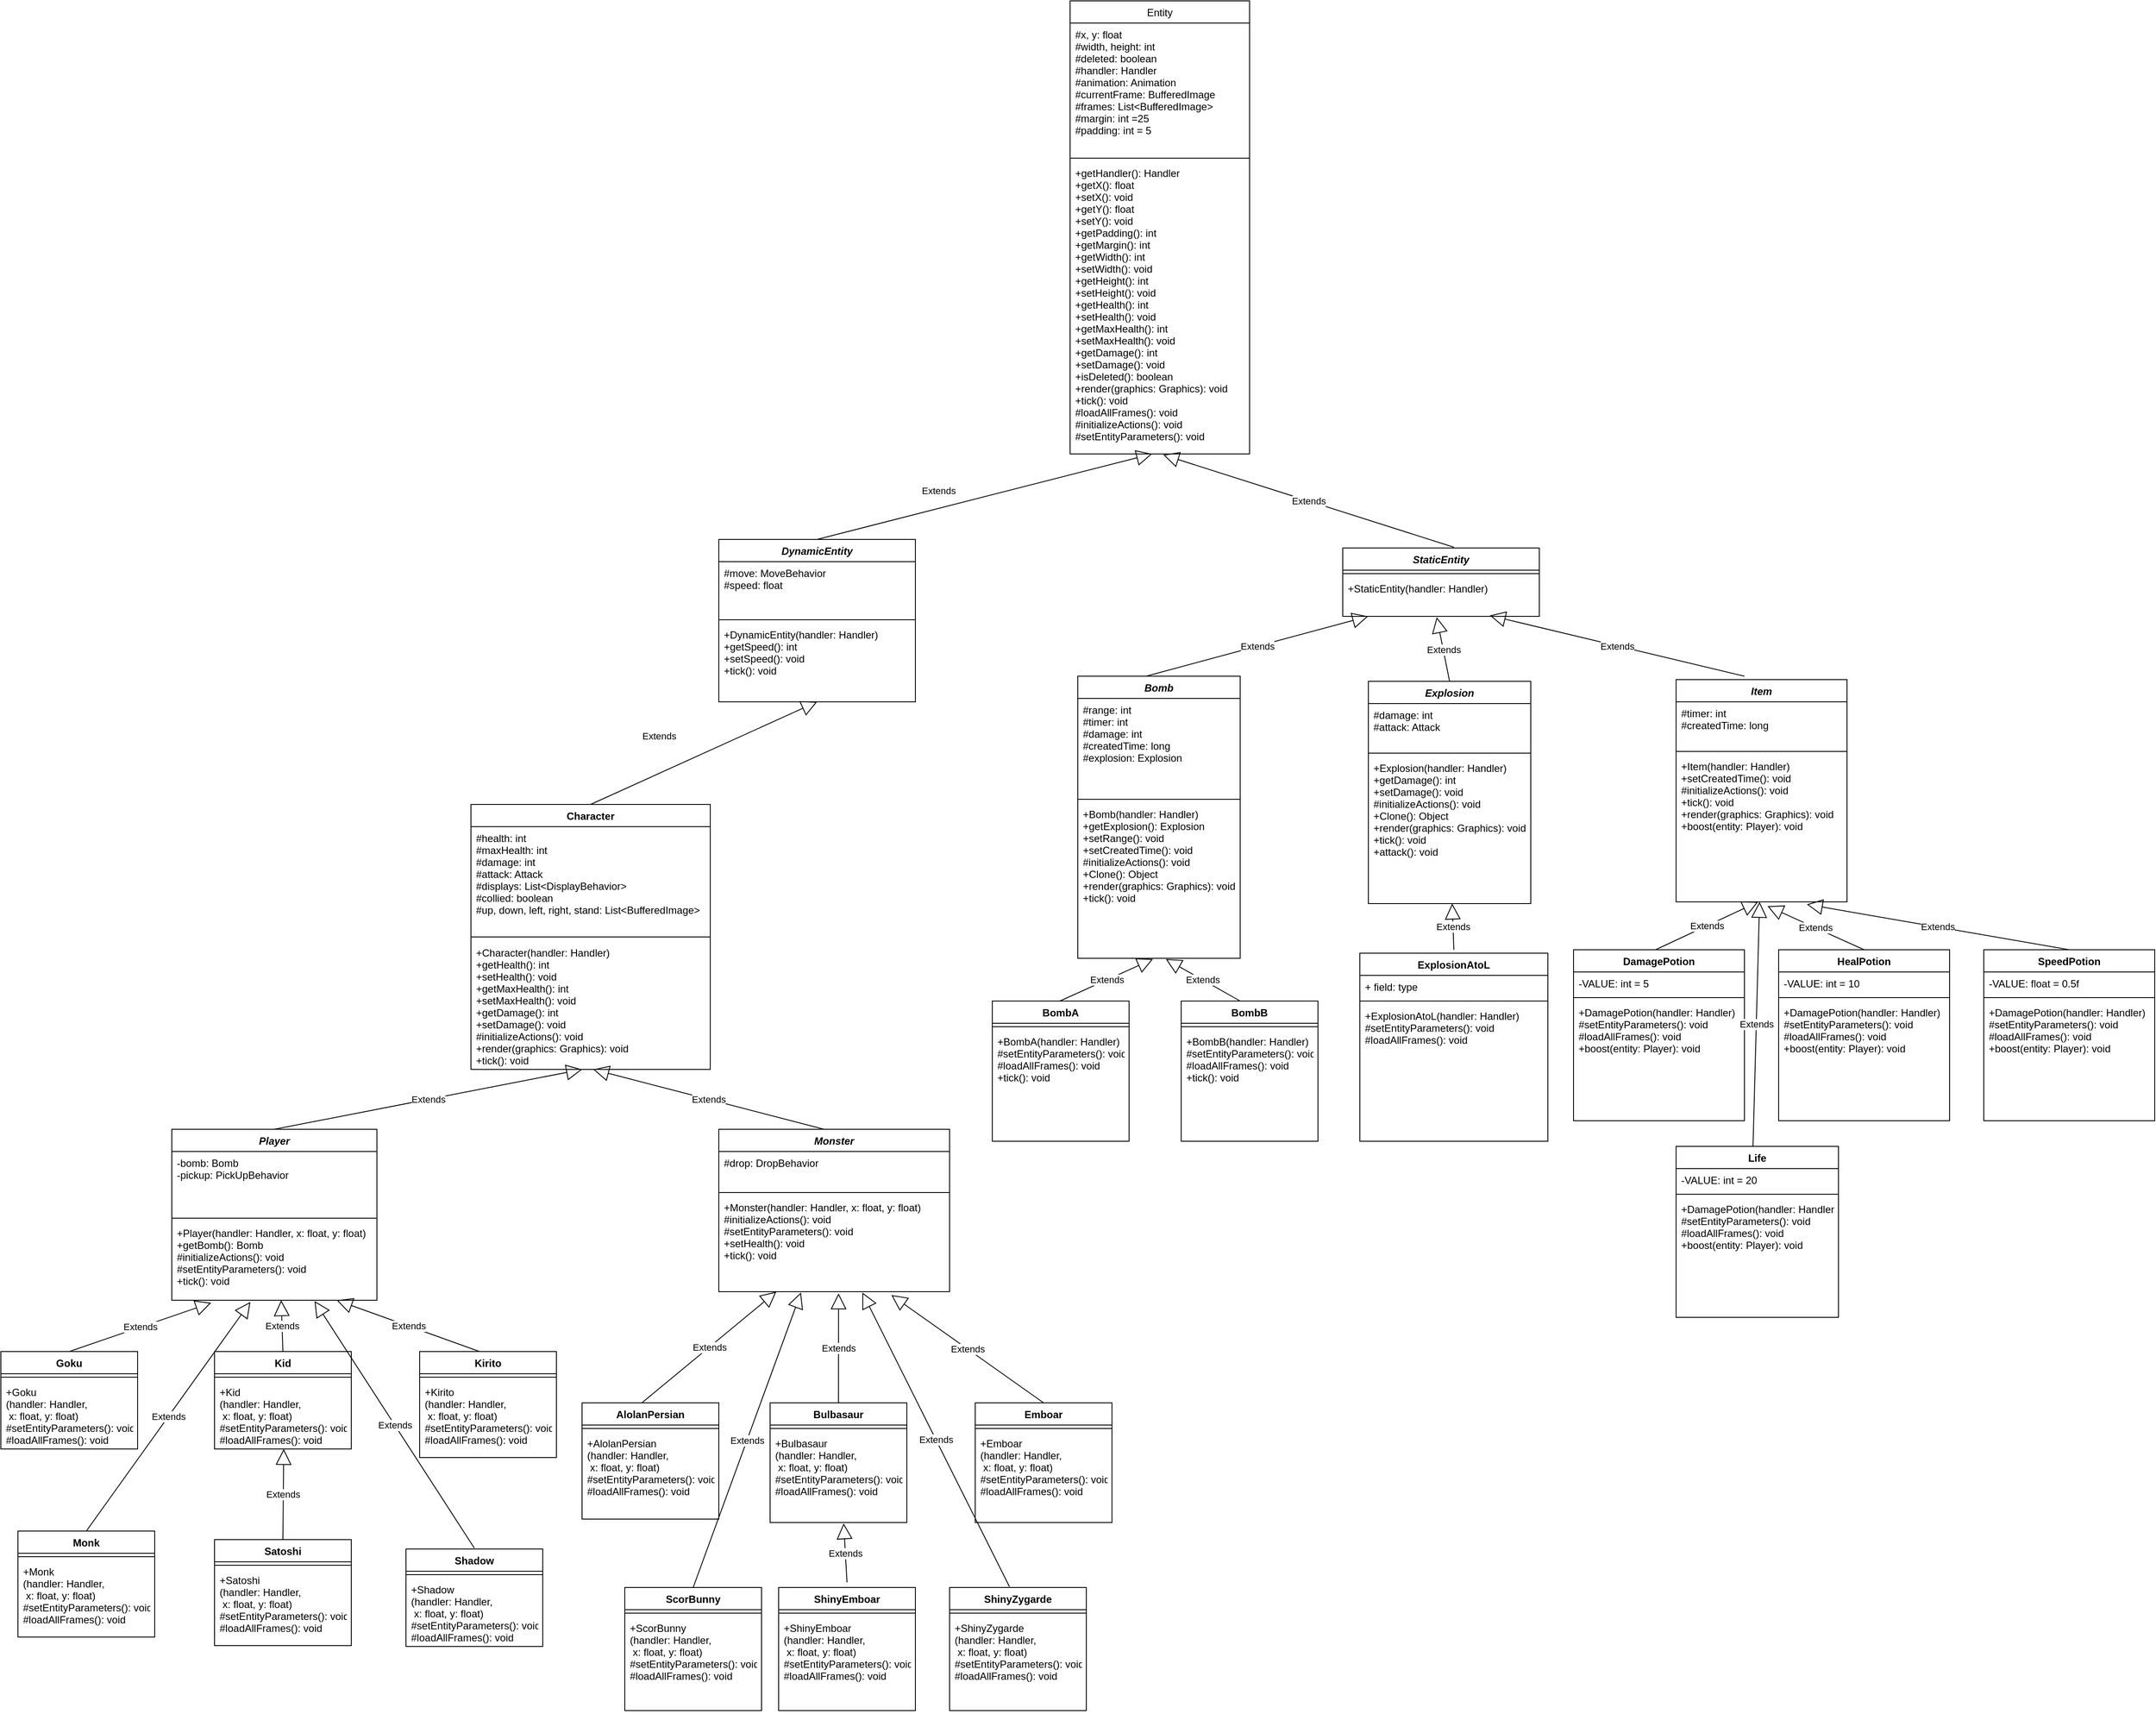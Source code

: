 <mxfile version="13.9.9" type="device"><diagram id="C5RBs43oDa-KdzZeNtuy" name="Page-1"><mxGraphModel dx="1679" dy="494" grid="1" gridSize="10" guides="1" tooltips="1" connect="1" arrows="1" fold="1" page="1" pageScale="1" pageWidth="827" pageHeight="1169" math="0" shadow="0"><root><mxCell id="WIyWlLk6GJQsqaUBKTNV-0"/><mxCell id="WIyWlLk6GJQsqaUBKTNV-1" parent="WIyWlLk6GJQsqaUBKTNV-0"/><mxCell id="0j7hq9uWgcKNxMWrPuO6-0" value="Entity" style="swimlane;fontStyle=0;align=center;verticalAlign=top;childLayout=stackLayout;horizontal=1;startSize=26;horizontalStack=0;resizeParent=1;resizeParentMax=0;resizeLast=0;collapsible=1;marginBottom=0;" parent="WIyWlLk6GJQsqaUBKTNV-1" vertex="1"><mxGeometry x="1031" y="160" width="210" height="530" as="geometry"/></mxCell><mxCell id="0j7hq9uWgcKNxMWrPuO6-1" value="#x, y: float&#10;#width, height: int&#10;#deleted: boolean&#10;#handler: Handler&#10;#animation: Animation&#10;#currentFrame: BufferedImage&#10;#frames: List&lt;BufferedImage&gt;&#10;#margin: int =25&#10;#padding: int = 5&#10;" style="text;strokeColor=none;fillColor=none;align=left;verticalAlign=top;spacingLeft=4;spacingRight=4;overflow=hidden;rotatable=0;points=[[0,0.5],[1,0.5]];portConstraint=eastwest;" parent="0j7hq9uWgcKNxMWrPuO6-0" vertex="1"><mxGeometry y="26" width="210" height="154" as="geometry"/></mxCell><mxCell id="0j7hq9uWgcKNxMWrPuO6-2" value="" style="line;strokeWidth=1;fillColor=none;align=left;verticalAlign=middle;spacingTop=-1;spacingLeft=3;spacingRight=3;rotatable=0;labelPosition=right;points=[];portConstraint=eastwest;" parent="0j7hq9uWgcKNxMWrPuO6-0" vertex="1"><mxGeometry y="180" width="210" height="8" as="geometry"/></mxCell><mxCell id="0j7hq9uWgcKNxMWrPuO6-3" value="+getHandler(): Handler&#10;+getX(): float&#10;+setX(): void&#10;+getY(): float&#10;+setY(): void&#10;+getPadding(): int&#10;+getMargin(): int&#10;+getWidth(): int&#10;+setWidth(): void&#10;+getHeight(): int&#10;+setHeight(): void&#10;+getHealth(): int&#10;+setHealth(): void&#10;+getMaxHealth(): int&#10;+setMaxHealth(): void&#10;+getDamage(): int&#10;+setDamage(): void&#10;+isDeleted(): boolean&#10;+render(graphics: Graphics): void&#10;+tick(): void&#10;#loadAllFrames(): void&#10;#initializeActions(): void&#10;#setEntityParameters(): void&#10;&#10;" style="text;strokeColor=none;fillColor=none;align=left;verticalAlign=top;spacingLeft=4;spacingRight=4;overflow=hidden;rotatable=0;points=[[0,0.5],[1,0.5]];portConstraint=eastwest;" parent="0j7hq9uWgcKNxMWrPuO6-0" vertex="1"><mxGeometry y="188" width="210" height="342" as="geometry"/></mxCell><mxCell id="0j7hq9uWgcKNxMWrPuO6-4" value="DynamicEntity" style="swimlane;fontStyle=3;align=center;verticalAlign=top;childLayout=stackLayout;horizontal=1;startSize=26;horizontalStack=0;resizeParent=1;resizeParentMax=0;resizeLast=0;collapsible=1;marginBottom=0;" parent="WIyWlLk6GJQsqaUBKTNV-1" vertex="1"><mxGeometry x="620" y="790" width="230" height="190" as="geometry"/></mxCell><mxCell id="0j7hq9uWgcKNxMWrPuO6-5" value="#move: MoveBehavior&#10;#speed: float&#10;" style="text;strokeColor=none;fillColor=none;align=left;verticalAlign=top;spacingLeft=4;spacingRight=4;overflow=hidden;rotatable=0;points=[[0,0.5],[1,0.5]];portConstraint=eastwest;" parent="0j7hq9uWgcKNxMWrPuO6-4" vertex="1"><mxGeometry y="26" width="230" height="64" as="geometry"/></mxCell><mxCell id="0j7hq9uWgcKNxMWrPuO6-6" value="" style="line;strokeWidth=1;fillColor=none;align=left;verticalAlign=middle;spacingTop=-1;spacingLeft=3;spacingRight=3;rotatable=0;labelPosition=right;points=[];portConstraint=eastwest;" parent="0j7hq9uWgcKNxMWrPuO6-4" vertex="1"><mxGeometry y="90" width="230" height="8" as="geometry"/></mxCell><mxCell id="0j7hq9uWgcKNxMWrPuO6-7" value="+DynamicEntity(handler: Handler)&#10;+getSpeed(): int&#10;+setSpeed(): void&#10;+tick(): void" style="text;strokeColor=none;fillColor=none;align=left;verticalAlign=top;spacingLeft=4;spacingRight=4;overflow=hidden;rotatable=0;points=[[0,0.5],[1,0.5]];portConstraint=eastwest;" parent="0j7hq9uWgcKNxMWrPuO6-4" vertex="1"><mxGeometry y="98" width="230" height="92" as="geometry"/></mxCell><mxCell id="0j7hq9uWgcKNxMWrPuO6-9" value="Extends" style="endArrow=block;endSize=16;endFill=0;html=1;exitX=0.5;exitY=0;exitDx=0;exitDy=0;entryX=0.457;entryY=1;entryDx=0;entryDy=0;entryPerimeter=0;" parent="WIyWlLk6GJQsqaUBKTNV-1" source="0j7hq9uWgcKNxMWrPuO6-4" target="0j7hq9uWgcKNxMWrPuO6-3" edge="1"><mxGeometry x="-0.25" y="20" width="160" relative="1" as="geometry"><mxPoint x="230" y="770" as="sourcePoint"/><mxPoint x="390" y="770" as="targetPoint"/><Array as="points"/><mxPoint as="offset"/></mxGeometry></mxCell><mxCell id="0j7hq9uWgcKNxMWrPuO6-14" value="Extends" style="endArrow=block;endSize=16;endFill=0;html=1;entryX=0.5;entryY=1;entryDx=0;entryDy=0;entryPerimeter=0;exitX=0.5;exitY=0;exitDx=0;exitDy=0;" parent="WIyWlLk6GJQsqaUBKTNV-1" source="0j7hq9uWgcKNxMWrPuO6-17" target="0j7hq9uWgcKNxMWrPuO6-7" edge="1"><mxGeometry x="-0.275" y="40" width="160" relative="1" as="geometry"><mxPoint x="240" y="1090" as="sourcePoint"/><mxPoint x="420" y="1060" as="targetPoint"/><Array as="points"/><mxPoint as="offset"/></mxGeometry></mxCell><mxCell id="0j7hq9uWgcKNxMWrPuO6-17" value="Character" style="swimlane;fontStyle=1;align=center;verticalAlign=top;childLayout=stackLayout;horizontal=1;startSize=26;horizontalStack=0;resizeParent=1;resizeParentMax=0;resizeLast=0;collapsible=1;marginBottom=0;" parent="WIyWlLk6GJQsqaUBKTNV-1" vertex="1"><mxGeometry x="330" y="1100" width="280" height="310" as="geometry"/></mxCell><mxCell id="0j7hq9uWgcKNxMWrPuO6-18" value="#health: int&#10;#maxHealth: int&#10;#damage: int&#10;#attack: Attack&#10;#displays: List&lt;DisplayBehavior&gt;&#10;#collied: boolean&#10;#up, down, left, right, stand: List&lt;BufferedImage&gt; &#10;" style="text;strokeColor=none;fillColor=none;align=left;verticalAlign=top;spacingLeft=4;spacingRight=4;overflow=hidden;rotatable=0;points=[[0,0.5],[1,0.5]];portConstraint=eastwest;" parent="0j7hq9uWgcKNxMWrPuO6-17" vertex="1"><mxGeometry y="26" width="280" height="124" as="geometry"/></mxCell><mxCell id="0j7hq9uWgcKNxMWrPuO6-19" value="" style="line;strokeWidth=1;fillColor=none;align=left;verticalAlign=middle;spacingTop=-1;spacingLeft=3;spacingRight=3;rotatable=0;labelPosition=right;points=[];portConstraint=eastwest;" parent="0j7hq9uWgcKNxMWrPuO6-17" vertex="1"><mxGeometry y="150" width="280" height="10" as="geometry"/></mxCell><mxCell id="0j7hq9uWgcKNxMWrPuO6-20" value="+Character(handler: Handler)&#10;+getHealth(): int&#10;+setHealth(): void&#10;+getMaxHealth(): int&#10;+setMaxHealth(): void&#10;+getDamage(): int&#10;+setDamage(): void&#10;#initializeActions(): void&#10;+render(graphics: Graphics): void&#10;+tick(): void&#10;" style="text;strokeColor=none;fillColor=none;align=left;verticalAlign=top;spacingLeft=4;spacingRight=4;overflow=hidden;rotatable=0;points=[[0,0.5],[1,0.5]];portConstraint=eastwest;" parent="0j7hq9uWgcKNxMWrPuO6-17" vertex="1"><mxGeometry y="160" width="280" height="150" as="geometry"/></mxCell><mxCell id="0j7hq9uWgcKNxMWrPuO6-21" value="Player" style="swimlane;fontStyle=3;align=center;verticalAlign=top;childLayout=stackLayout;horizontal=1;startSize=26;horizontalStack=0;resizeParent=1;resizeParentMax=0;resizeLast=0;collapsible=1;marginBottom=0;" parent="WIyWlLk6GJQsqaUBKTNV-1" vertex="1"><mxGeometry x="-20" y="1480" width="240" height="200" as="geometry"/></mxCell><mxCell id="0j7hq9uWgcKNxMWrPuO6-22" value="-bomb: Bomb&#10;-pickup: PickUpBehavior&#10;" style="text;strokeColor=none;fillColor=none;align=left;verticalAlign=top;spacingLeft=4;spacingRight=4;overflow=hidden;rotatable=0;points=[[0,0.5],[1,0.5]];portConstraint=eastwest;" parent="0j7hq9uWgcKNxMWrPuO6-21" vertex="1"><mxGeometry y="26" width="240" height="74" as="geometry"/></mxCell><mxCell id="0j7hq9uWgcKNxMWrPuO6-23" value="" style="line;strokeWidth=1;fillColor=none;align=left;verticalAlign=middle;spacingTop=-1;spacingLeft=3;spacingRight=3;rotatable=0;labelPosition=right;points=[];portConstraint=eastwest;" parent="0j7hq9uWgcKNxMWrPuO6-21" vertex="1"><mxGeometry y="100" width="240" height="8" as="geometry"/></mxCell><mxCell id="0j7hq9uWgcKNxMWrPuO6-24" value="+Player(handler: Handler, x: float, y: float)&#10;+getBomb(): Bomb&#10;#initializeActions(): void&#10;#setEntityParameters(): void&#10;+tick(): void&#10;&#10;" style="text;strokeColor=none;fillColor=none;align=left;verticalAlign=top;spacingLeft=4;spacingRight=4;overflow=hidden;rotatable=0;points=[[0,0.5],[1,0.5]];portConstraint=eastwest;" parent="0j7hq9uWgcKNxMWrPuO6-21" vertex="1"><mxGeometry y="108" width="240" height="92" as="geometry"/></mxCell><mxCell id="0j7hq9uWgcKNxMWrPuO6-25" value="Monster" style="swimlane;fontStyle=3;align=center;verticalAlign=top;childLayout=stackLayout;horizontal=1;startSize=26;horizontalStack=0;resizeParent=1;resizeParentMax=0;resizeLast=0;collapsible=1;marginBottom=0;" parent="WIyWlLk6GJQsqaUBKTNV-1" vertex="1"><mxGeometry x="620" y="1480" width="270" height="190" as="geometry"/></mxCell><mxCell id="0j7hq9uWgcKNxMWrPuO6-26" value="#drop: DropBehavior&#10;" style="text;strokeColor=none;fillColor=none;align=left;verticalAlign=top;spacingLeft=4;spacingRight=4;overflow=hidden;rotatable=0;points=[[0,0.5],[1,0.5]];portConstraint=eastwest;" parent="0j7hq9uWgcKNxMWrPuO6-25" vertex="1"><mxGeometry y="26" width="270" height="44" as="geometry"/></mxCell><mxCell id="0j7hq9uWgcKNxMWrPuO6-27" value="" style="line;strokeWidth=1;fillColor=none;align=left;verticalAlign=middle;spacingTop=-1;spacingLeft=3;spacingRight=3;rotatable=0;labelPosition=right;points=[];portConstraint=eastwest;" parent="0j7hq9uWgcKNxMWrPuO6-25" vertex="1"><mxGeometry y="70" width="270" height="8" as="geometry"/></mxCell><mxCell id="0j7hq9uWgcKNxMWrPuO6-28" value="+Monster(handler: Handler, x: float, y: float)&#10;#initializeActions(): void&#10;#setEntityParameters(): void&#10;+setHealth(): void&#10;+tick(): void&#10;&#10;" style="text;strokeColor=none;fillColor=none;align=left;verticalAlign=top;spacingLeft=4;spacingRight=4;overflow=hidden;rotatable=0;points=[[0,0.5],[1,0.5]];portConstraint=eastwest;" parent="0j7hq9uWgcKNxMWrPuO6-25" vertex="1"><mxGeometry y="78" width="270" height="112" as="geometry"/></mxCell><mxCell id="0j7hq9uWgcKNxMWrPuO6-29" value="Extends" style="endArrow=block;endSize=16;endFill=0;html=1;exitX=0.5;exitY=0;exitDx=0;exitDy=0;" parent="WIyWlLk6GJQsqaUBKTNV-1" source="0j7hq9uWgcKNxMWrPuO6-21" edge="1"><mxGeometry width="160" relative="1" as="geometry"><mxPoint x="240" y="1470" as="sourcePoint"/><mxPoint x="460" y="1410" as="targetPoint"/><Array as="points"/></mxGeometry></mxCell><mxCell id="0j7hq9uWgcKNxMWrPuO6-30" value="Extends" style="endArrow=block;endSize=16;endFill=0;html=1;exitX=0.456;exitY=0;exitDx=0;exitDy=0;exitPerimeter=0;entryX=0.511;entryY=1;entryDx=0;entryDy=0;entryPerimeter=0;" parent="WIyWlLk6GJQsqaUBKTNV-1" source="0j7hq9uWgcKNxMWrPuO6-25" target="0j7hq9uWgcKNxMWrPuO6-20" edge="1"><mxGeometry width="160" relative="1" as="geometry"><mxPoint x="600" y="1470" as="sourcePoint"/><mxPoint x="760" y="1470" as="targetPoint"/><Array as="points"/></mxGeometry></mxCell><mxCell id="0j7hq9uWgcKNxMWrPuO6-31" value="AlolanPersian" style="swimlane;fontStyle=1;align=center;verticalAlign=top;childLayout=stackLayout;horizontal=1;startSize=26;horizontalStack=0;resizeParent=1;resizeParentMax=0;resizeLast=0;collapsible=1;marginBottom=0;" parent="WIyWlLk6GJQsqaUBKTNV-1" vertex="1"><mxGeometry x="460" y="1800" width="160" height="136" as="geometry"/></mxCell><mxCell id="0j7hq9uWgcKNxMWrPuO6-56" value="Extends" style="endArrow=block;endSize=16;endFill=0;html=1;" parent="0j7hq9uWgcKNxMWrPuO6-31" target="0j7hq9uWgcKNxMWrPuO6-28" edge="1"><mxGeometry width="160" relative="1" as="geometry"><mxPoint x="70" as="sourcePoint"/><mxPoint x="230" as="targetPoint"/></mxGeometry></mxCell><mxCell id="0j7hq9uWgcKNxMWrPuO6-33" value="" style="line;strokeWidth=1;fillColor=none;align=left;verticalAlign=middle;spacingTop=-1;spacingLeft=3;spacingRight=3;rotatable=0;labelPosition=right;points=[];portConstraint=eastwest;" parent="0j7hq9uWgcKNxMWrPuO6-31" vertex="1"><mxGeometry y="26" width="160" height="8" as="geometry"/></mxCell><mxCell id="0j7hq9uWgcKNxMWrPuO6-34" value="+AlolanPersian&#10;(handler: Handler,&#10; x: float, y: float)&#10;#setEntityParameters(): void&#10;#loadAllFrames(): void&#10;&#10;" style="text;strokeColor=none;fillColor=none;align=left;verticalAlign=top;spacingLeft=4;spacingRight=4;overflow=hidden;rotatable=0;points=[[0,0.5],[1,0.5]];portConstraint=eastwest;" parent="0j7hq9uWgcKNxMWrPuO6-31" vertex="1"><mxGeometry y="34" width="160" height="102" as="geometry"/></mxCell><mxCell id="0j7hq9uWgcKNxMWrPuO6-35" value="Bulbasaur" style="swimlane;fontStyle=1;align=center;verticalAlign=top;childLayout=stackLayout;horizontal=1;startSize=26;horizontalStack=0;resizeParent=1;resizeParentMax=0;resizeLast=0;collapsible=1;marginBottom=0;" parent="WIyWlLk6GJQsqaUBKTNV-1" vertex="1"><mxGeometry x="680" y="1800" width="160" height="140" as="geometry"/></mxCell><mxCell id="0j7hq9uWgcKNxMWrPuO6-57" value="Extends" style="endArrow=block;endSize=16;endFill=0;html=1;entryX=0.519;entryY=1.018;entryDx=0;entryDy=0;entryPerimeter=0;" parent="0j7hq9uWgcKNxMWrPuO6-35" target="0j7hq9uWgcKNxMWrPuO6-28" edge="1"><mxGeometry width="160" relative="1" as="geometry"><mxPoint x="80" as="sourcePoint"/><mxPoint x="240" as="targetPoint"/></mxGeometry></mxCell><mxCell id="0j7hq9uWgcKNxMWrPuO6-37" value="" style="line;strokeWidth=1;fillColor=none;align=left;verticalAlign=middle;spacingTop=-1;spacingLeft=3;spacingRight=3;rotatable=0;labelPosition=right;points=[];portConstraint=eastwest;" parent="0j7hq9uWgcKNxMWrPuO6-35" vertex="1"><mxGeometry y="26" width="160" height="8" as="geometry"/></mxCell><mxCell id="0j7hq9uWgcKNxMWrPuO6-38" value="+Bulbasaur&#10;(handler: Handler,&#10; x: float, y: float)&#10;#setEntityParameters(): void&#10;#loadAllFrames(): void&#10;&#10;" style="text;strokeColor=none;fillColor=none;align=left;verticalAlign=top;spacingLeft=4;spacingRight=4;overflow=hidden;rotatable=0;points=[[0,0.5],[1,0.5]];portConstraint=eastwest;" parent="0j7hq9uWgcKNxMWrPuO6-35" vertex="1"><mxGeometry y="34" width="160" height="106" as="geometry"/></mxCell><mxCell id="0j7hq9uWgcKNxMWrPuO6-39" value="Emboar" style="swimlane;fontStyle=1;align=center;verticalAlign=top;childLayout=stackLayout;horizontal=1;startSize=26;horizontalStack=0;resizeParent=1;resizeParentMax=0;resizeLast=0;collapsible=1;marginBottom=0;" parent="WIyWlLk6GJQsqaUBKTNV-1" vertex="1"><mxGeometry x="920" y="1800" width="160" height="140" as="geometry"/></mxCell><mxCell id="0j7hq9uWgcKNxMWrPuO6-58" value="Extends" style="endArrow=block;endSize=16;endFill=0;html=1;entryX=0.748;entryY=1.036;entryDx=0;entryDy=0;entryPerimeter=0;" parent="0j7hq9uWgcKNxMWrPuO6-39" target="0j7hq9uWgcKNxMWrPuO6-28" edge="1"><mxGeometry width="160" relative="1" as="geometry"><mxPoint x="80" as="sourcePoint"/><mxPoint x="240" as="targetPoint"/></mxGeometry></mxCell><mxCell id="0j7hq9uWgcKNxMWrPuO6-41" value="" style="line;strokeWidth=1;fillColor=none;align=left;verticalAlign=middle;spacingTop=-1;spacingLeft=3;spacingRight=3;rotatable=0;labelPosition=right;points=[];portConstraint=eastwest;" parent="0j7hq9uWgcKNxMWrPuO6-39" vertex="1"><mxGeometry y="26" width="160" height="8" as="geometry"/></mxCell><mxCell id="0j7hq9uWgcKNxMWrPuO6-42" value="+Emboar&#10;(handler: Handler,&#10; x: float, y: float)&#10;#setEntityParameters(): void&#10;#loadAllFrames(): void&#10;&#10;" style="text;strokeColor=none;fillColor=none;align=left;verticalAlign=top;spacingLeft=4;spacingRight=4;overflow=hidden;rotatable=0;points=[[0,0.5],[1,0.5]];portConstraint=eastwest;fontStyle=0" parent="0j7hq9uWgcKNxMWrPuO6-39" vertex="1"><mxGeometry y="34" width="160" height="106" as="geometry"/></mxCell><mxCell id="0j7hq9uWgcKNxMWrPuO6-43" value="ScorBunny" style="swimlane;fontStyle=1;align=center;verticalAlign=top;childLayout=stackLayout;horizontal=1;startSize=26;horizontalStack=0;resizeParent=1;resizeParentMax=0;resizeLast=0;collapsible=1;marginBottom=0;" parent="WIyWlLk6GJQsqaUBKTNV-1" vertex="1"><mxGeometry x="510" y="2016" width="160" height="144" as="geometry"/></mxCell><mxCell id="0j7hq9uWgcKNxMWrPuO6-45" value="" style="line;strokeWidth=1;fillColor=none;align=left;verticalAlign=middle;spacingTop=-1;spacingLeft=3;spacingRight=3;rotatable=0;labelPosition=right;points=[];portConstraint=eastwest;" parent="0j7hq9uWgcKNxMWrPuO6-43" vertex="1"><mxGeometry y="26" width="160" height="8" as="geometry"/></mxCell><mxCell id="0j7hq9uWgcKNxMWrPuO6-46" value="+ScorBunny&#10;(handler: Handler,&#10; x: float, y: float)&#10;#setEntityParameters(): void&#10;#loadAllFrames(): void&#10;&#10;" style="text;strokeColor=none;fillColor=none;align=left;verticalAlign=top;spacingLeft=4;spacingRight=4;overflow=hidden;rotatable=0;points=[[0,0.5],[1,0.5]];portConstraint=eastwest;fontStyle=0" parent="0j7hq9uWgcKNxMWrPuO6-43" vertex="1"><mxGeometry y="34" width="160" height="110" as="geometry"/></mxCell><mxCell id="0j7hq9uWgcKNxMWrPuO6-47" value="ShinyEmboar" style="swimlane;fontStyle=1;align=center;verticalAlign=top;childLayout=stackLayout;horizontal=1;startSize=26;horizontalStack=0;resizeParent=1;resizeParentMax=0;resizeLast=0;collapsible=1;marginBottom=0;" parent="WIyWlLk6GJQsqaUBKTNV-1" vertex="1"><mxGeometry x="690" y="2016" width="160" height="144" as="geometry"/></mxCell><mxCell id="0j7hq9uWgcKNxMWrPuO6-49" value="" style="line;strokeWidth=1;fillColor=none;align=left;verticalAlign=middle;spacingTop=-1;spacingLeft=3;spacingRight=3;rotatable=0;labelPosition=right;points=[];portConstraint=eastwest;" parent="0j7hq9uWgcKNxMWrPuO6-47" vertex="1"><mxGeometry y="26" width="160" height="8" as="geometry"/></mxCell><mxCell id="0j7hq9uWgcKNxMWrPuO6-50" value="+ShinyEmboar&#10;(handler: Handler,&#10; x: float, y: float)&#10;#setEntityParameters(): void&#10;#loadAllFrames(): void&#10;&#10;" style="text;strokeColor=none;fillColor=none;align=left;verticalAlign=top;spacingLeft=4;spacingRight=4;overflow=hidden;rotatable=0;points=[[0,0.5],[1,0.5]];portConstraint=eastwest;fontStyle=0" parent="0j7hq9uWgcKNxMWrPuO6-47" vertex="1"><mxGeometry y="34" width="160" height="110" as="geometry"/></mxCell><mxCell id="0j7hq9uWgcKNxMWrPuO6-62" value="Extends" style="endArrow=block;endSize=16;endFill=0;html=1;entryX=0.538;entryY=1.009;entryDx=0;entryDy=0;entryPerimeter=0;" parent="0j7hq9uWgcKNxMWrPuO6-47" target="0j7hq9uWgcKNxMWrPuO6-38" edge="1"><mxGeometry width="160" relative="1" as="geometry"><mxPoint x="80" y="-6" as="sourcePoint"/><mxPoint x="240" y="-6" as="targetPoint"/></mxGeometry></mxCell><mxCell id="0j7hq9uWgcKNxMWrPuO6-51" value="ShinyZygarde" style="swimlane;fontStyle=1;align=center;verticalAlign=top;childLayout=stackLayout;horizontal=1;startSize=26;horizontalStack=0;resizeParent=1;resizeParentMax=0;resizeLast=0;collapsible=1;marginBottom=0;" parent="WIyWlLk6GJQsqaUBKTNV-1" vertex="1"><mxGeometry x="890" y="2016" width="160" height="144" as="geometry"/></mxCell><mxCell id="0j7hq9uWgcKNxMWrPuO6-53" value="" style="line;strokeWidth=1;fillColor=none;align=left;verticalAlign=middle;spacingTop=-1;spacingLeft=3;spacingRight=3;rotatable=0;labelPosition=right;points=[];portConstraint=eastwest;" parent="0j7hq9uWgcKNxMWrPuO6-51" vertex="1"><mxGeometry y="26" width="160" height="8" as="geometry"/></mxCell><mxCell id="0j7hq9uWgcKNxMWrPuO6-54" value="+ShinyZygarde&#10;(handler: Handler,&#10; x: float, y: float)&#10;#setEntityParameters(): void&#10;#loadAllFrames(): void&#10;&#10;" style="text;strokeColor=none;fillColor=none;align=left;verticalAlign=top;spacingLeft=4;spacingRight=4;overflow=hidden;rotatable=0;points=[[0,0.5],[1,0.5]];portConstraint=eastwest;fontStyle=0" parent="0j7hq9uWgcKNxMWrPuO6-51" vertex="1"><mxGeometry y="34" width="160" height="110" as="geometry"/></mxCell><mxCell id="0j7hq9uWgcKNxMWrPuO6-61" value="Extends" style="endArrow=block;endSize=16;endFill=0;html=1;entryX=0.622;entryY=1.009;entryDx=0;entryDy=0;entryPerimeter=0;" parent="WIyWlLk6GJQsqaUBKTNV-1" target="0j7hq9uWgcKNxMWrPuO6-28" edge="1"><mxGeometry width="160" relative="1" as="geometry"><mxPoint x="960" y="2015" as="sourcePoint"/><mxPoint x="1120" y="2015" as="targetPoint"/></mxGeometry></mxCell><mxCell id="0j7hq9uWgcKNxMWrPuO6-60" value="Extends" style="endArrow=block;endSize=16;endFill=0;html=1;entryX=0.356;entryY=1.009;entryDx=0;entryDy=0;entryPerimeter=0;" parent="WIyWlLk6GJQsqaUBKTNV-1" target="0j7hq9uWgcKNxMWrPuO6-28" edge="1"><mxGeometry width="160" relative="1" as="geometry"><mxPoint x="590" y="2016" as="sourcePoint"/><mxPoint x="710" y="1726" as="targetPoint"/></mxGeometry></mxCell><mxCell id="0j7hq9uWgcKNxMWrPuO6-71" value="Goku" style="swimlane;fontStyle=1;align=center;verticalAlign=top;childLayout=stackLayout;horizontal=1;startSize=26;horizontalStack=0;resizeParent=1;resizeParentMax=0;resizeLast=0;collapsible=1;marginBottom=0;" parent="WIyWlLk6GJQsqaUBKTNV-1" vertex="1"><mxGeometry x="-220" y="1740" width="160" height="114" as="geometry"/></mxCell><mxCell id="0j7hq9uWgcKNxMWrPuO6-95" value="Extends" style="endArrow=block;endSize=16;endFill=0;html=1;entryX=0.192;entryY=1.033;entryDx=0;entryDy=0;entryPerimeter=0;" parent="0j7hq9uWgcKNxMWrPuO6-71" target="0j7hq9uWgcKNxMWrPuO6-24" edge="1"><mxGeometry width="160" relative="1" as="geometry"><mxPoint x="80" as="sourcePoint"/><mxPoint x="240" as="targetPoint"/></mxGeometry></mxCell><mxCell id="0j7hq9uWgcKNxMWrPuO6-73" value="" style="line;strokeWidth=1;fillColor=none;align=left;verticalAlign=middle;spacingTop=-1;spacingLeft=3;spacingRight=3;rotatable=0;labelPosition=right;points=[];portConstraint=eastwest;" parent="0j7hq9uWgcKNxMWrPuO6-71" vertex="1"><mxGeometry y="26" width="160" height="8" as="geometry"/></mxCell><mxCell id="0j7hq9uWgcKNxMWrPuO6-74" value="+Goku&#10;(handler: Handler,&#10; x: float, y: float)&#10;#setEntityParameters(): void&#10;#loadAllFrames(): void&#10;&#10;" style="text;strokeColor=none;fillColor=none;align=left;verticalAlign=top;spacingLeft=4;spacingRight=4;overflow=hidden;rotatable=0;points=[[0,0.5],[1,0.5]];portConstraint=eastwest;" parent="0j7hq9uWgcKNxMWrPuO6-71" vertex="1"><mxGeometry y="34" width="160" height="80" as="geometry"/></mxCell><mxCell id="0j7hq9uWgcKNxMWrPuO6-75" value="Kid" style="swimlane;fontStyle=1;align=center;verticalAlign=top;childLayout=stackLayout;horizontal=1;startSize=26;horizontalStack=0;resizeParent=1;resizeParentMax=0;resizeLast=0;collapsible=1;marginBottom=0;" parent="WIyWlLk6GJQsqaUBKTNV-1" vertex="1"><mxGeometry x="30" y="1740" width="160" height="114" as="geometry"/></mxCell><mxCell id="0j7hq9uWgcKNxMWrPuO6-96" value="Extends" style="endArrow=block;endSize=16;endFill=0;html=1;" parent="0j7hq9uWgcKNxMWrPuO6-75" edge="1"><mxGeometry width="160" relative="1" as="geometry"><mxPoint x="80" as="sourcePoint"/><mxPoint x="78" y="-60" as="targetPoint"/></mxGeometry></mxCell><mxCell id="0j7hq9uWgcKNxMWrPuO6-77" value="" style="line;strokeWidth=1;fillColor=none;align=left;verticalAlign=middle;spacingTop=-1;spacingLeft=3;spacingRight=3;rotatable=0;labelPosition=right;points=[];portConstraint=eastwest;" parent="0j7hq9uWgcKNxMWrPuO6-75" vertex="1"><mxGeometry y="26" width="160" height="8" as="geometry"/></mxCell><mxCell id="0j7hq9uWgcKNxMWrPuO6-78" value="+Kid&#10;(handler: Handler,&#10; x: float, y: float)&#10;#setEntityParameters(): void&#10;#loadAllFrames(): void&#10;&#10;" style="text;strokeColor=none;fillColor=none;align=left;verticalAlign=top;spacingLeft=4;spacingRight=4;overflow=hidden;rotatable=0;points=[[0,0.5],[1,0.5]];portConstraint=eastwest;" parent="0j7hq9uWgcKNxMWrPuO6-75" vertex="1"><mxGeometry y="34" width="160" height="80" as="geometry"/></mxCell><mxCell id="0j7hq9uWgcKNxMWrPuO6-79" value="Kirito" style="swimlane;fontStyle=1;align=center;verticalAlign=top;childLayout=stackLayout;horizontal=1;startSize=26;horizontalStack=0;resizeParent=1;resizeParentMax=0;resizeLast=0;collapsible=1;marginBottom=0;" parent="WIyWlLk6GJQsqaUBKTNV-1" vertex="1"><mxGeometry x="270" y="1740" width="160" height="124" as="geometry"/></mxCell><mxCell id="0j7hq9uWgcKNxMWrPuO6-97" value="Extends" style="endArrow=block;endSize=16;endFill=0;html=1;entryX=0.804;entryY=1;entryDx=0;entryDy=0;entryPerimeter=0;" parent="0j7hq9uWgcKNxMWrPuO6-79" target="0j7hq9uWgcKNxMWrPuO6-24" edge="1"><mxGeometry width="160" relative="1" as="geometry"><mxPoint x="70" as="sourcePoint"/><mxPoint x="230" as="targetPoint"/></mxGeometry></mxCell><mxCell id="0j7hq9uWgcKNxMWrPuO6-81" value="" style="line;strokeWidth=1;fillColor=none;align=left;verticalAlign=middle;spacingTop=-1;spacingLeft=3;spacingRight=3;rotatable=0;labelPosition=right;points=[];portConstraint=eastwest;" parent="0j7hq9uWgcKNxMWrPuO6-79" vertex="1"><mxGeometry y="26" width="160" height="8" as="geometry"/></mxCell><mxCell id="0j7hq9uWgcKNxMWrPuO6-82" value="+Kirito&#10;(handler: Handler,&#10; x: float, y: float)&#10;#setEntityParameters(): void&#10;#loadAllFrames(): void&#10;&#10;" style="text;strokeColor=none;fillColor=none;align=left;verticalAlign=top;spacingLeft=4;spacingRight=4;overflow=hidden;rotatable=0;points=[[0,0.5],[1,0.5]];portConstraint=eastwest;" parent="0j7hq9uWgcKNxMWrPuO6-79" vertex="1"><mxGeometry y="34" width="160" height="90" as="geometry"/></mxCell><mxCell id="0j7hq9uWgcKNxMWrPuO6-83" value="Monk" style="swimlane;fontStyle=1;align=center;verticalAlign=top;childLayout=stackLayout;horizontal=1;startSize=26;horizontalStack=0;resizeParent=1;resizeParentMax=0;resizeLast=0;collapsible=1;marginBottom=0;" parent="WIyWlLk6GJQsqaUBKTNV-1" vertex="1"><mxGeometry x="-200" y="1950" width="160" height="124" as="geometry"/></mxCell><mxCell id="0j7hq9uWgcKNxMWrPuO6-98" value="Extends" style="endArrow=block;endSize=16;endFill=0;html=1;entryX=0.383;entryY=1.022;entryDx=0;entryDy=0;entryPerimeter=0;" parent="0j7hq9uWgcKNxMWrPuO6-83" target="0j7hq9uWgcKNxMWrPuO6-24" edge="1"><mxGeometry width="160" relative="1" as="geometry"><mxPoint x="80" as="sourcePoint"/><mxPoint x="240" as="targetPoint"/></mxGeometry></mxCell><mxCell id="0j7hq9uWgcKNxMWrPuO6-85" value="" style="line;strokeWidth=1;fillColor=none;align=left;verticalAlign=middle;spacingTop=-1;spacingLeft=3;spacingRight=3;rotatable=0;labelPosition=right;points=[];portConstraint=eastwest;" parent="0j7hq9uWgcKNxMWrPuO6-83" vertex="1"><mxGeometry y="26" width="160" height="8" as="geometry"/></mxCell><mxCell id="0j7hq9uWgcKNxMWrPuO6-86" value="+Monk&#10;(handler: Handler,&#10; x: float, y: float)&#10;#setEntityParameters(): void&#10;#loadAllFrames(): void&#10;&#10;" style="text;strokeColor=none;fillColor=none;align=left;verticalAlign=top;spacingLeft=4;spacingRight=4;overflow=hidden;rotatable=0;points=[[0,0.5],[1,0.5]];portConstraint=eastwest;" parent="0j7hq9uWgcKNxMWrPuO6-83" vertex="1"><mxGeometry y="34" width="160" height="90" as="geometry"/></mxCell><mxCell id="0j7hq9uWgcKNxMWrPuO6-87" value="Satoshi" style="swimlane;fontStyle=1;align=center;verticalAlign=top;childLayout=stackLayout;horizontal=1;startSize=26;horizontalStack=0;resizeParent=1;resizeParentMax=0;resizeLast=0;collapsible=1;marginBottom=0;" parent="WIyWlLk6GJQsqaUBKTNV-1" vertex="1"><mxGeometry x="30" y="1960" width="160" height="124" as="geometry"/></mxCell><mxCell id="0j7hq9uWgcKNxMWrPuO6-100" value="Extends" style="endArrow=block;endSize=16;endFill=0;html=1;entryX=0.506;entryY=1;entryDx=0;entryDy=0;entryPerimeter=0;" parent="0j7hq9uWgcKNxMWrPuO6-87" target="0j7hq9uWgcKNxMWrPuO6-78" edge="1"><mxGeometry width="160" relative="1" as="geometry"><mxPoint x="80" as="sourcePoint"/><mxPoint x="240" as="targetPoint"/></mxGeometry></mxCell><mxCell id="0j7hq9uWgcKNxMWrPuO6-89" value="" style="line;strokeWidth=1;fillColor=none;align=left;verticalAlign=middle;spacingTop=-1;spacingLeft=3;spacingRight=3;rotatable=0;labelPosition=right;points=[];portConstraint=eastwest;" parent="0j7hq9uWgcKNxMWrPuO6-87" vertex="1"><mxGeometry y="26" width="160" height="8" as="geometry"/></mxCell><mxCell id="0j7hq9uWgcKNxMWrPuO6-90" value="+Satoshi&#10;(handler: Handler,&#10; x: float, y: float)&#10;#setEntityParameters(): void&#10;#loadAllFrames(): void&#10;&#10;" style="text;strokeColor=none;fillColor=none;align=left;verticalAlign=top;spacingLeft=4;spacingRight=4;overflow=hidden;rotatable=0;points=[[0,0.5],[1,0.5]];portConstraint=eastwest;" parent="0j7hq9uWgcKNxMWrPuO6-87" vertex="1"><mxGeometry y="34" width="160" height="90" as="geometry"/></mxCell><mxCell id="0j7hq9uWgcKNxMWrPuO6-91" value="Shadow" style="swimlane;fontStyle=1;align=center;verticalAlign=top;childLayout=stackLayout;horizontal=1;startSize=26;horizontalStack=0;resizeParent=1;resizeParentMax=0;resizeLast=0;collapsible=1;marginBottom=0;" parent="WIyWlLk6GJQsqaUBKTNV-1" vertex="1"><mxGeometry x="254" y="1971" width="160" height="114" as="geometry"/></mxCell><mxCell id="0j7hq9uWgcKNxMWrPuO6-93" value="" style="line;strokeWidth=1;fillColor=none;align=left;verticalAlign=middle;spacingTop=-1;spacingLeft=3;spacingRight=3;rotatable=0;labelPosition=right;points=[];portConstraint=eastwest;" parent="0j7hq9uWgcKNxMWrPuO6-91" vertex="1"><mxGeometry y="26" width="160" height="8" as="geometry"/></mxCell><mxCell id="0j7hq9uWgcKNxMWrPuO6-94" value="+Shadow&#10;(handler: Handler,&#10; x: float, y: float)&#10;#setEntityParameters(): void&#10;#loadAllFrames(): void&#10;&#10;" style="text;strokeColor=none;fillColor=none;align=left;verticalAlign=top;spacingLeft=4;spacingRight=4;overflow=hidden;rotatable=0;points=[[0,0.5],[1,0.5]];portConstraint=eastwest;" parent="0j7hq9uWgcKNxMWrPuO6-91" vertex="1"><mxGeometry y="34" width="160" height="80" as="geometry"/></mxCell><mxCell id="0j7hq9uWgcKNxMWrPuO6-99" value="Extends" style="endArrow=block;endSize=16;endFill=0;html=1;entryX=0.696;entryY=1.011;entryDx=0;entryDy=0;entryPerimeter=0;" parent="0j7hq9uWgcKNxMWrPuO6-91" target="0j7hq9uWgcKNxMWrPuO6-24" edge="1"><mxGeometry width="160" relative="1" as="geometry"><mxPoint x="80" y="-1" as="sourcePoint"/><mxPoint x="240" y="-1" as="targetPoint"/></mxGeometry></mxCell><mxCell id="0j7hq9uWgcKNxMWrPuO6-105" value="StaticEntity" style="swimlane;fontStyle=3;align=center;verticalAlign=top;childLayout=stackLayout;horizontal=1;startSize=26;horizontalStack=0;resizeParent=1;resizeParentMax=0;resizeLast=0;collapsible=1;marginBottom=0;" parent="WIyWlLk6GJQsqaUBKTNV-1" vertex="1"><mxGeometry x="1350" y="800" width="230" height="80" as="geometry"/></mxCell><mxCell id="0j7hq9uWgcKNxMWrPuO6-107" value="" style="line;strokeWidth=1;fillColor=none;align=left;verticalAlign=middle;spacingTop=-1;spacingLeft=3;spacingRight=3;rotatable=0;labelPosition=right;points=[];portConstraint=eastwest;" parent="0j7hq9uWgcKNxMWrPuO6-105" vertex="1"><mxGeometry y="26" width="230" height="8" as="geometry"/></mxCell><mxCell id="0j7hq9uWgcKNxMWrPuO6-108" value="+StaticEntity(handler: Handler)&#10;" style="text;strokeColor=none;fillColor=none;align=left;verticalAlign=top;spacingLeft=4;spacingRight=4;overflow=hidden;rotatable=0;points=[[0,0.5],[1,0.5]];portConstraint=eastwest;" parent="0j7hq9uWgcKNxMWrPuO6-105" vertex="1"><mxGeometry y="34" width="230" height="46" as="geometry"/></mxCell><mxCell id="0j7hq9uWgcKNxMWrPuO6-109" value="Extends" style="endArrow=block;endSize=16;endFill=0;html=1;entryX=0.519;entryY=1.003;entryDx=0;entryDy=0;entryPerimeter=0;exitX=0.565;exitY=-0.011;exitDx=0;exitDy=0;exitPerimeter=0;" parent="WIyWlLk6GJQsqaUBKTNV-1" source="0j7hq9uWgcKNxMWrPuO6-105" target="0j7hq9uWgcKNxMWrPuO6-3" edge="1"><mxGeometry width="160" relative="1" as="geometry"><mxPoint x="1440" y="799" as="sourcePoint"/><mxPoint x="1600" y="799" as="targetPoint"/></mxGeometry></mxCell><mxCell id="0j7hq9uWgcKNxMWrPuO6-110" value="Bomb" style="swimlane;fontStyle=3;align=center;verticalAlign=top;childLayout=stackLayout;horizontal=1;startSize=26;horizontalStack=0;resizeParent=1;resizeParentMax=0;resizeLast=0;collapsible=1;marginBottom=0;" parent="WIyWlLk6GJQsqaUBKTNV-1" vertex="1"><mxGeometry x="1040" y="950" width="190" height="330" as="geometry"/></mxCell><mxCell id="0j7hq9uWgcKNxMWrPuO6-122" value="Extends" style="endArrow=block;endSize=16;endFill=0;html=1;" parent="0j7hq9uWgcKNxMWrPuO6-110" target="0j7hq9uWgcKNxMWrPuO6-108" edge="1"><mxGeometry width="160" relative="1" as="geometry"><mxPoint x="80" as="sourcePoint"/><mxPoint x="240" as="targetPoint"/></mxGeometry></mxCell><mxCell id="0j7hq9uWgcKNxMWrPuO6-111" value="#range: int&#10;#timer: int&#10;#damage: int&#10;#createdTime: long&#10;#explosion: Explosion" style="text;strokeColor=none;fillColor=none;align=left;verticalAlign=top;spacingLeft=4;spacingRight=4;overflow=hidden;rotatable=0;points=[[0,0.5],[1,0.5]];portConstraint=eastwest;" parent="0j7hq9uWgcKNxMWrPuO6-110" vertex="1"><mxGeometry y="26" width="190" height="114" as="geometry"/></mxCell><mxCell id="0j7hq9uWgcKNxMWrPuO6-112" value="" style="line;strokeWidth=1;fillColor=none;align=left;verticalAlign=middle;spacingTop=-1;spacingLeft=3;spacingRight=3;rotatable=0;labelPosition=right;points=[];portConstraint=eastwest;" parent="0j7hq9uWgcKNxMWrPuO6-110" vertex="1"><mxGeometry y="140" width="190" height="8" as="geometry"/></mxCell><mxCell id="0j7hq9uWgcKNxMWrPuO6-113" value="+Bomb(handler: Handler)&#10;+getExplosion(): Explosion&#10;+setRange(): void&#10;+setCreatedTime(): void&#10;#initializeActions(): void&#10;+Clone(): Object&#10;+render(graphics: Graphics): void&#10;+tick(): void&#10;&#10;" style="text;strokeColor=none;fillColor=none;align=left;verticalAlign=top;spacingLeft=4;spacingRight=4;overflow=hidden;rotatable=0;points=[[0,0.5],[1,0.5]];portConstraint=eastwest;" parent="0j7hq9uWgcKNxMWrPuO6-110" vertex="1"><mxGeometry y="148" width="190" height="182" as="geometry"/></mxCell><mxCell id="0j7hq9uWgcKNxMWrPuO6-114" value="Explosion" style="swimlane;fontStyle=3;align=center;verticalAlign=top;childLayout=stackLayout;horizontal=1;startSize=26;horizontalStack=0;resizeParent=1;resizeParentMax=0;resizeLast=0;collapsible=1;marginBottom=0;" parent="WIyWlLk6GJQsqaUBKTNV-1" vertex="1"><mxGeometry x="1380" y="956" width="190" height="260" as="geometry"/></mxCell><mxCell id="0j7hq9uWgcKNxMWrPuO6-115" value="#damage: int&#10;#attack: Attack" style="text;strokeColor=none;fillColor=none;align=left;verticalAlign=top;spacingLeft=4;spacingRight=4;overflow=hidden;rotatable=0;points=[[0,0.5],[1,0.5]];portConstraint=eastwest;" parent="0j7hq9uWgcKNxMWrPuO6-114" vertex="1"><mxGeometry y="26" width="190" height="54" as="geometry"/></mxCell><mxCell id="0j7hq9uWgcKNxMWrPuO6-116" value="" style="line;strokeWidth=1;fillColor=none;align=left;verticalAlign=middle;spacingTop=-1;spacingLeft=3;spacingRight=3;rotatable=0;labelPosition=right;points=[];portConstraint=eastwest;" parent="0j7hq9uWgcKNxMWrPuO6-114" vertex="1"><mxGeometry y="80" width="190" height="8" as="geometry"/></mxCell><mxCell id="0j7hq9uWgcKNxMWrPuO6-117" value="+Explosion(handler: Handler)&#10;+getDamage(): int&#10;+setDamage(): void&#10;#initializeActions(): void&#10;+Clone(): Object&#10;+render(graphics: Graphics): void&#10;+tick(): void&#10;+attack(): void" style="text;strokeColor=none;fillColor=none;align=left;verticalAlign=top;spacingLeft=4;spacingRight=4;overflow=hidden;rotatable=0;points=[[0,0.5],[1,0.5]];portConstraint=eastwest;" parent="0j7hq9uWgcKNxMWrPuO6-114" vertex="1"><mxGeometry y="88" width="190" height="172" as="geometry"/></mxCell><mxCell id="0j7hq9uWgcKNxMWrPuO6-118" value="Item" style="swimlane;fontStyle=3;align=center;verticalAlign=top;childLayout=stackLayout;horizontal=1;startSize=26;horizontalStack=0;resizeParent=1;resizeParentMax=0;resizeLast=0;collapsible=1;marginBottom=0;" parent="WIyWlLk6GJQsqaUBKTNV-1" vertex="1"><mxGeometry x="1740" y="954" width="200" height="260" as="geometry"/></mxCell><mxCell id="0j7hq9uWgcKNxMWrPuO6-119" value="#timer: int&#10;#createdTime: long" style="text;strokeColor=none;fillColor=none;align=left;verticalAlign=top;spacingLeft=4;spacingRight=4;overflow=hidden;rotatable=0;points=[[0,0.5],[1,0.5]];portConstraint=eastwest;" parent="0j7hq9uWgcKNxMWrPuO6-118" vertex="1"><mxGeometry y="26" width="200" height="54" as="geometry"/></mxCell><mxCell id="0j7hq9uWgcKNxMWrPuO6-120" value="" style="line;strokeWidth=1;fillColor=none;align=left;verticalAlign=middle;spacingTop=-1;spacingLeft=3;spacingRight=3;rotatable=0;labelPosition=right;points=[];portConstraint=eastwest;" parent="0j7hq9uWgcKNxMWrPuO6-118" vertex="1"><mxGeometry y="80" width="200" height="8" as="geometry"/></mxCell><mxCell id="0j7hq9uWgcKNxMWrPuO6-121" value="+Item(handler: Handler)&#10;+setCreatedTime(): void&#10;#initializeActions(): void&#10;+tick(): void&#10;+render(graphics: Graphics): void&#10;+boost(entity: Player): void&#10;" style="text;strokeColor=none;fillColor=none;align=left;verticalAlign=top;spacingLeft=4;spacingRight=4;overflow=hidden;rotatable=0;points=[[0,0.5],[1,0.5]];portConstraint=eastwest;" parent="0j7hq9uWgcKNxMWrPuO6-118" vertex="1"><mxGeometry y="88" width="200" height="172" as="geometry"/></mxCell><mxCell id="0j7hq9uWgcKNxMWrPuO6-124" value="Extends" style="endArrow=block;endSize=16;endFill=0;html=1;entryX=0.748;entryY=0.978;entryDx=0;entryDy=0;entryPerimeter=0;" parent="0j7hq9uWgcKNxMWrPuO6-118" target="0j7hq9uWgcKNxMWrPuO6-108" edge="1"><mxGeometry width="160" relative="1" as="geometry"><mxPoint x="80" y="-4" as="sourcePoint"/><mxPoint x="240" y="-4" as="targetPoint"/></mxGeometry></mxCell><mxCell id="0j7hq9uWgcKNxMWrPuO6-123" value="Extends" style="endArrow=block;endSize=16;endFill=0;html=1;entryX=0.478;entryY=1.022;entryDx=0;entryDy=0;entryPerimeter=0;exitX=0.5;exitY=0;exitDx=0;exitDy=0;" parent="WIyWlLk6GJQsqaUBKTNV-1" source="0j7hq9uWgcKNxMWrPuO6-114" target="0j7hq9uWgcKNxMWrPuO6-108" edge="1"><mxGeometry width="160" relative="1" as="geometry"><mxPoint x="1460" y="950" as="sourcePoint"/><mxPoint x="1620" y="950" as="targetPoint"/></mxGeometry></mxCell><mxCell id="0j7hq9uWgcKNxMWrPuO6-125" value="BombA" style="swimlane;fontStyle=1;align=center;verticalAlign=top;childLayout=stackLayout;horizontal=1;startSize=26;horizontalStack=0;resizeParent=1;resizeParentMax=0;resizeLast=0;collapsible=1;marginBottom=0;" parent="WIyWlLk6GJQsqaUBKTNV-1" vertex="1"><mxGeometry x="940" y="1330" width="160" height="164" as="geometry"/></mxCell><mxCell id="0j7hq9uWgcKNxMWrPuO6-133" value="Extends" style="endArrow=block;endSize=16;endFill=0;html=1;entryX=0.463;entryY=1.005;entryDx=0;entryDy=0;entryPerimeter=0;" parent="0j7hq9uWgcKNxMWrPuO6-125" target="0j7hq9uWgcKNxMWrPuO6-113" edge="1"><mxGeometry width="160" relative="1" as="geometry"><mxPoint x="79" as="sourcePoint"/><mxPoint x="239" as="targetPoint"/></mxGeometry></mxCell><mxCell id="0j7hq9uWgcKNxMWrPuO6-127" value="" style="line;strokeWidth=1;fillColor=none;align=left;verticalAlign=middle;spacingTop=-1;spacingLeft=3;spacingRight=3;rotatable=0;labelPosition=right;points=[];portConstraint=eastwest;" parent="0j7hq9uWgcKNxMWrPuO6-125" vertex="1"><mxGeometry y="26" width="160" height="8" as="geometry"/></mxCell><mxCell id="0j7hq9uWgcKNxMWrPuO6-128" value="+BombA(handler: Handler)&#10;#setEntityParameters(): void&#10;#loadAllFrames(): void&#10;+tick(): void&#10;" style="text;strokeColor=none;fillColor=none;align=left;verticalAlign=top;spacingLeft=4;spacingRight=4;overflow=hidden;rotatable=0;points=[[0,0.5],[1,0.5]];portConstraint=eastwest;" parent="0j7hq9uWgcKNxMWrPuO6-125" vertex="1"><mxGeometry y="34" width="160" height="130" as="geometry"/></mxCell><mxCell id="0j7hq9uWgcKNxMWrPuO6-129" value="BombB" style="swimlane;fontStyle=1;align=center;verticalAlign=top;childLayout=stackLayout;horizontal=1;startSize=26;horizontalStack=0;resizeParent=1;resizeParentMax=0;resizeLast=0;collapsible=1;marginBottom=0;" parent="WIyWlLk6GJQsqaUBKTNV-1" vertex="1"><mxGeometry x="1161" y="1330" width="160" height="164" as="geometry"/></mxCell><mxCell id="0j7hq9uWgcKNxMWrPuO6-135" value="Extends" style="endArrow=block;endSize=16;endFill=0;html=1;entryX=0.542;entryY=1.005;entryDx=0;entryDy=0;entryPerimeter=0;" parent="0j7hq9uWgcKNxMWrPuO6-129" target="0j7hq9uWgcKNxMWrPuO6-113" edge="1"><mxGeometry width="160" relative="1" as="geometry"><mxPoint x="69" as="sourcePoint"/><mxPoint x="229" as="targetPoint"/></mxGeometry></mxCell><mxCell id="0j7hq9uWgcKNxMWrPuO6-131" value="" style="line;strokeWidth=1;fillColor=none;align=left;verticalAlign=middle;spacingTop=-1;spacingLeft=3;spacingRight=3;rotatable=0;labelPosition=right;points=[];portConstraint=eastwest;" parent="0j7hq9uWgcKNxMWrPuO6-129" vertex="1"><mxGeometry y="26" width="160" height="8" as="geometry"/></mxCell><mxCell id="0j7hq9uWgcKNxMWrPuO6-132" value="+BombB(handler: Handler)&#10;#setEntityParameters(): void&#10;#loadAllFrames(): void&#10;+tick(): void" style="text;strokeColor=none;fillColor=none;align=left;verticalAlign=top;spacingLeft=4;spacingRight=4;overflow=hidden;rotatable=0;points=[[0,0.5],[1,0.5]];portConstraint=eastwest;" parent="0j7hq9uWgcKNxMWrPuO6-129" vertex="1"><mxGeometry y="34" width="160" height="130" as="geometry"/></mxCell><mxCell id="0j7hq9uWgcKNxMWrPuO6-136" value="ExplosionAtoL" style="swimlane;fontStyle=1;align=center;verticalAlign=top;childLayout=stackLayout;horizontal=1;startSize=26;horizontalStack=0;resizeParent=1;resizeParentMax=0;resizeLast=0;collapsible=1;marginBottom=0;" parent="WIyWlLk6GJQsqaUBKTNV-1" vertex="1"><mxGeometry x="1370" y="1274" width="220" height="220" as="geometry"/></mxCell><mxCell id="0j7hq9uWgcKNxMWrPuO6-137" value="+ field: type" style="text;strokeColor=none;fillColor=none;align=left;verticalAlign=top;spacingLeft=4;spacingRight=4;overflow=hidden;rotatable=0;points=[[0,0.5],[1,0.5]];portConstraint=eastwest;" parent="0j7hq9uWgcKNxMWrPuO6-136" vertex="1"><mxGeometry y="26" width="220" height="26" as="geometry"/></mxCell><mxCell id="0j7hq9uWgcKNxMWrPuO6-138" value="" style="line;strokeWidth=1;fillColor=none;align=left;verticalAlign=middle;spacingTop=-1;spacingLeft=3;spacingRight=3;rotatable=0;labelPosition=right;points=[];portConstraint=eastwest;" parent="0j7hq9uWgcKNxMWrPuO6-136" vertex="1"><mxGeometry y="52" width="220" height="8" as="geometry"/></mxCell><mxCell id="0j7hq9uWgcKNxMWrPuO6-139" value="+ExplosionAtoL(handler: Handler)&#10;#setEntityParameters(): void&#10;#loadAllFrames(): void&#10;" style="text;strokeColor=none;fillColor=none;align=left;verticalAlign=top;spacingLeft=4;spacingRight=4;overflow=hidden;rotatable=0;points=[[0,0.5],[1,0.5]];portConstraint=eastwest;" parent="0j7hq9uWgcKNxMWrPuO6-136" vertex="1"><mxGeometry y="60" width="220" height="160" as="geometry"/></mxCell><mxCell id="0j7hq9uWgcKNxMWrPuO6-140" value="Extends" style="endArrow=block;endSize=16;endFill=0;html=1;entryX=0.516;entryY=1;entryDx=0;entryDy=0;entryPerimeter=0;" parent="WIyWlLk6GJQsqaUBKTNV-1" target="0j7hq9uWgcKNxMWrPuO6-117" edge="1"><mxGeometry width="160" relative="1" as="geometry"><mxPoint x="1480" y="1270" as="sourcePoint"/><mxPoint x="1640" y="1270" as="targetPoint"/></mxGeometry></mxCell><mxCell id="0j7hq9uWgcKNxMWrPuO6-141" value="DamagePotion" style="swimlane;fontStyle=1;align=center;verticalAlign=top;childLayout=stackLayout;horizontal=1;startSize=26;horizontalStack=0;resizeParent=1;resizeParentMax=0;resizeLast=0;collapsible=1;marginBottom=0;" parent="WIyWlLk6GJQsqaUBKTNV-1" vertex="1"><mxGeometry x="1620" y="1270" width="200" height="200" as="geometry"/></mxCell><mxCell id="0j7hq9uWgcKNxMWrPuO6-157" value="Extends" style="endArrow=block;endSize=16;endFill=0;html=1;entryX=0.48;entryY=1;entryDx=0;entryDy=0;entryPerimeter=0;" parent="0j7hq9uWgcKNxMWrPuO6-141" target="0j7hq9uWgcKNxMWrPuO6-121" edge="1"><mxGeometry width="160" relative="1" as="geometry"><mxPoint x="96" as="sourcePoint"/><mxPoint x="256" as="targetPoint"/></mxGeometry></mxCell><mxCell id="0j7hq9uWgcKNxMWrPuO6-142" value="-VALUE: int = 5" style="text;strokeColor=none;fillColor=none;align=left;verticalAlign=top;spacingLeft=4;spacingRight=4;overflow=hidden;rotatable=0;points=[[0,0.5],[1,0.5]];portConstraint=eastwest;" parent="0j7hq9uWgcKNxMWrPuO6-141" vertex="1"><mxGeometry y="26" width="200" height="26" as="geometry"/></mxCell><mxCell id="0j7hq9uWgcKNxMWrPuO6-143" value="" style="line;strokeWidth=1;fillColor=none;align=left;verticalAlign=middle;spacingTop=-1;spacingLeft=3;spacingRight=3;rotatable=0;labelPosition=right;points=[];portConstraint=eastwest;" parent="0j7hq9uWgcKNxMWrPuO6-141" vertex="1"><mxGeometry y="52" width="200" height="8" as="geometry"/></mxCell><mxCell id="0j7hq9uWgcKNxMWrPuO6-144" value="+DamagePotion(handler: Handler)&#10;#setEntityParameters(): void&#10;#loadAllFrames(): void&#10;+boost(entity: Player): void&#10;&#10;" style="text;strokeColor=none;fillColor=none;align=left;verticalAlign=top;spacingLeft=4;spacingRight=4;overflow=hidden;rotatable=0;points=[[0,0.5],[1,0.5]];portConstraint=eastwest;" parent="0j7hq9uWgcKNxMWrPuO6-141" vertex="1"><mxGeometry y="60" width="200" height="140" as="geometry"/></mxCell><mxCell id="0j7hq9uWgcKNxMWrPuO6-145" value="HealPotion" style="swimlane;fontStyle=1;align=center;verticalAlign=top;childLayout=stackLayout;horizontal=1;startSize=26;horizontalStack=0;resizeParent=1;resizeParentMax=0;resizeLast=0;collapsible=1;marginBottom=0;" parent="WIyWlLk6GJQsqaUBKTNV-1" vertex="1"><mxGeometry x="1860" y="1270" width="200" height="200" as="geometry"/></mxCell><mxCell id="0j7hq9uWgcKNxMWrPuO6-158" value="Extends" style="endArrow=block;endSize=16;endFill=0;html=1;entryX=0.535;entryY=1.029;entryDx=0;entryDy=0;entryPerimeter=0;" parent="0j7hq9uWgcKNxMWrPuO6-145" target="0j7hq9uWgcKNxMWrPuO6-121" edge="1"><mxGeometry width="160" relative="1" as="geometry"><mxPoint x="100" as="sourcePoint"/><mxPoint x="260" as="targetPoint"/></mxGeometry></mxCell><mxCell id="0j7hq9uWgcKNxMWrPuO6-146" value="-VALUE: int = 10" style="text;strokeColor=none;fillColor=none;align=left;verticalAlign=top;spacingLeft=4;spacingRight=4;overflow=hidden;rotatable=0;points=[[0,0.5],[1,0.5]];portConstraint=eastwest;" parent="0j7hq9uWgcKNxMWrPuO6-145" vertex="1"><mxGeometry y="26" width="200" height="26" as="geometry"/></mxCell><mxCell id="0j7hq9uWgcKNxMWrPuO6-147" value="" style="line;strokeWidth=1;fillColor=none;align=left;verticalAlign=middle;spacingTop=-1;spacingLeft=3;spacingRight=3;rotatable=0;labelPosition=right;points=[];portConstraint=eastwest;" parent="0j7hq9uWgcKNxMWrPuO6-145" vertex="1"><mxGeometry y="52" width="200" height="8" as="geometry"/></mxCell><mxCell id="0j7hq9uWgcKNxMWrPuO6-148" value="+DamagePotion(handler: Handler)&#10;#setEntityParameters(): void&#10;#loadAllFrames(): void&#10;+boost(entity: Player): void&#10;&#10;" style="text;strokeColor=none;fillColor=none;align=left;verticalAlign=top;spacingLeft=4;spacingRight=4;overflow=hidden;rotatable=0;points=[[0,0.5],[1,0.5]];portConstraint=eastwest;" parent="0j7hq9uWgcKNxMWrPuO6-145" vertex="1"><mxGeometry y="60" width="200" height="140" as="geometry"/></mxCell><mxCell id="0j7hq9uWgcKNxMWrPuO6-149" value="Life" style="swimlane;fontStyle=1;align=center;verticalAlign=top;childLayout=stackLayout;horizontal=1;startSize=26;horizontalStack=0;resizeParent=1;resizeParentMax=0;resizeLast=0;collapsible=1;marginBottom=0;" parent="WIyWlLk6GJQsqaUBKTNV-1" vertex="1"><mxGeometry x="1740" y="1500" width="190" height="200" as="geometry"/></mxCell><mxCell id="0j7hq9uWgcKNxMWrPuO6-160" value="Extends" style="endArrow=block;endSize=16;endFill=0;html=1;" parent="0j7hq9uWgcKNxMWrPuO6-149" target="0j7hq9uWgcKNxMWrPuO6-121" edge="1"><mxGeometry width="160" relative="1" as="geometry"><mxPoint x="90" as="sourcePoint"/><mxPoint x="250" as="targetPoint"/></mxGeometry></mxCell><mxCell id="0j7hq9uWgcKNxMWrPuO6-150" value="-VALUE: int = 20" style="text;strokeColor=none;fillColor=none;align=left;verticalAlign=top;spacingLeft=4;spacingRight=4;overflow=hidden;rotatable=0;points=[[0,0.5],[1,0.5]];portConstraint=eastwest;" parent="0j7hq9uWgcKNxMWrPuO6-149" vertex="1"><mxGeometry y="26" width="190" height="26" as="geometry"/></mxCell><mxCell id="0j7hq9uWgcKNxMWrPuO6-151" value="" style="line;strokeWidth=1;fillColor=none;align=left;verticalAlign=middle;spacingTop=-1;spacingLeft=3;spacingRight=3;rotatable=0;labelPosition=right;points=[];portConstraint=eastwest;" parent="0j7hq9uWgcKNxMWrPuO6-149" vertex="1"><mxGeometry y="52" width="190" height="8" as="geometry"/></mxCell><mxCell id="0j7hq9uWgcKNxMWrPuO6-152" value="+DamagePotion(handler: Handler)&#10;#setEntityParameters(): void&#10;#loadAllFrames(): void&#10;+boost(entity: Player): void&#10;&#10;" style="text;strokeColor=none;fillColor=none;align=left;verticalAlign=top;spacingLeft=4;spacingRight=4;overflow=hidden;rotatable=0;points=[[0,0.5],[1,0.5]];portConstraint=eastwest;" parent="0j7hq9uWgcKNxMWrPuO6-149" vertex="1"><mxGeometry y="60" width="190" height="140" as="geometry"/></mxCell><mxCell id="0j7hq9uWgcKNxMWrPuO6-153" value="SpeedPotion" style="swimlane;fontStyle=1;align=center;verticalAlign=top;childLayout=stackLayout;horizontal=1;startSize=26;horizontalStack=0;resizeParent=1;resizeParentMax=0;resizeLast=0;collapsible=1;marginBottom=0;" parent="WIyWlLk6GJQsqaUBKTNV-1" vertex="1"><mxGeometry x="2100" y="1270" width="200" height="200" as="geometry"/></mxCell><mxCell id="0j7hq9uWgcKNxMWrPuO6-159" value="Extends" style="endArrow=block;endSize=16;endFill=0;html=1;entryX=0.765;entryY=1.017;entryDx=0;entryDy=0;entryPerimeter=0;" parent="0j7hq9uWgcKNxMWrPuO6-153" target="0j7hq9uWgcKNxMWrPuO6-121" edge="1"><mxGeometry width="160" relative="1" as="geometry"><mxPoint x="100" as="sourcePoint"/><mxPoint x="260" as="targetPoint"/></mxGeometry></mxCell><mxCell id="0j7hq9uWgcKNxMWrPuO6-154" value="-VALUE: float = 0.5f" style="text;strokeColor=none;fillColor=none;align=left;verticalAlign=top;spacingLeft=4;spacingRight=4;overflow=hidden;rotatable=0;points=[[0,0.5],[1,0.5]];portConstraint=eastwest;" parent="0j7hq9uWgcKNxMWrPuO6-153" vertex="1"><mxGeometry y="26" width="200" height="26" as="geometry"/></mxCell><mxCell id="0j7hq9uWgcKNxMWrPuO6-155" value="" style="line;strokeWidth=1;fillColor=none;align=left;verticalAlign=middle;spacingTop=-1;spacingLeft=3;spacingRight=3;rotatable=0;labelPosition=right;points=[];portConstraint=eastwest;" parent="0j7hq9uWgcKNxMWrPuO6-153" vertex="1"><mxGeometry y="52" width="200" height="8" as="geometry"/></mxCell><mxCell id="0j7hq9uWgcKNxMWrPuO6-156" value="+DamagePotion(handler: Handler)&#10;#setEntityParameters(): void&#10;#loadAllFrames(): void&#10;+boost(entity: Player): void&#10;&#10;" style="text;strokeColor=none;fillColor=none;align=left;verticalAlign=top;spacingLeft=4;spacingRight=4;overflow=hidden;rotatable=0;points=[[0,0.5],[1,0.5]];portConstraint=eastwest;" parent="0j7hq9uWgcKNxMWrPuO6-153" vertex="1"><mxGeometry y="60" width="200" height="140" as="geometry"/></mxCell></root></mxGraphModel></diagram></mxfile>